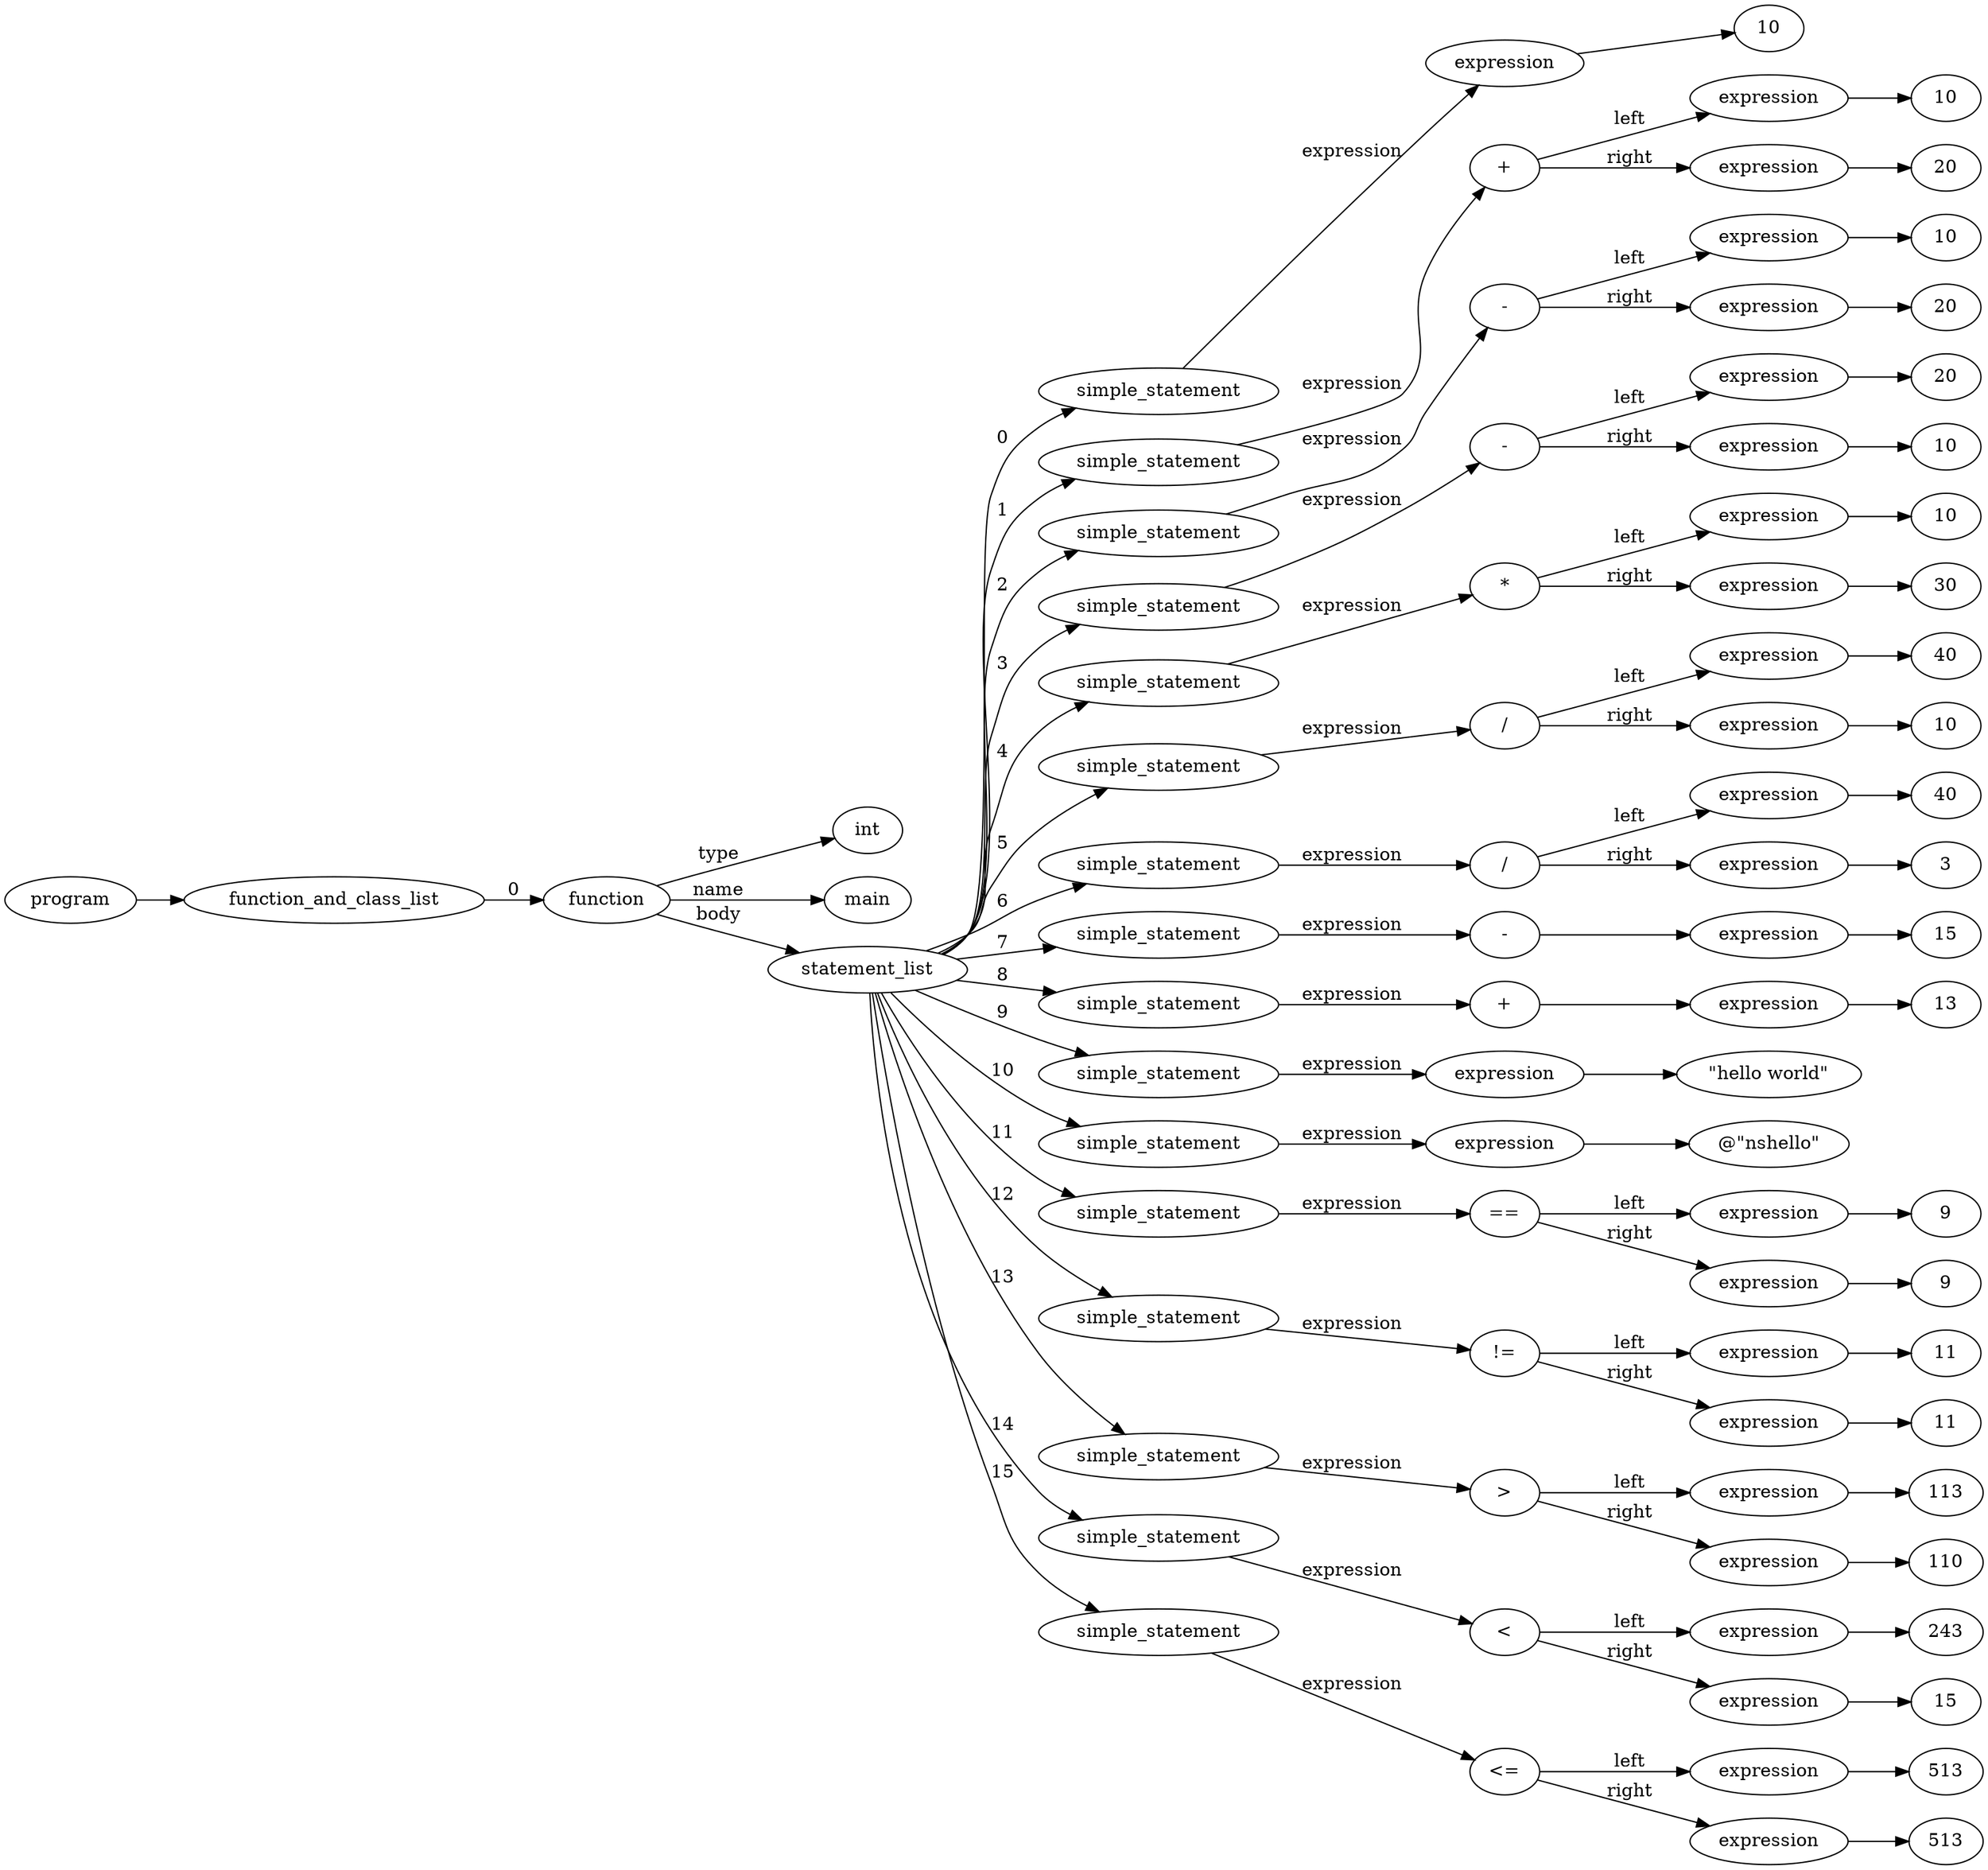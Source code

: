 digraph ObjectiveC { rankdir="LR";
87[label="program"];
87->86;
86[label="function_and_class_list"];
86->85[label="0"];
85[label="function"];
85->0[label="type"];
0[label="int"];
85->85.1 [label="name"];
85.1 [label="main"];
85->4[label="body"];
4[label="statement_list"];
4->3[label="0"];
3[label="simple_statement"];
3->2[label="expression"];
2[label="expression"];
2->1;
1[label="10"];
4->10[label="1"];
10[label="simple_statement"];
10->9[label="expression"];
9[label="expression"];
9[label="+"];
9->6[label="left"];
6[label="expression"];
6->5;
5[label="10"];
9->8[label="right"];
8[label="expression"];
8->7;
7[label="20"];
4->16[label="2"];
16[label="simple_statement"];
16->15[label="expression"];
15[label="expression"];
15[label="-"];
15->12[label="left"];
12[label="expression"];
12->11;
11[label="10"];
15->14[label="right"];
14[label="expression"];
14->13;
13[label="20"];
4->22[label="3"];
22[label="simple_statement"];
22->21[label="expression"];
21[label="expression"];
21[label="-"];
21->18[label="left"];
18[label="expression"];
18->17;
17[label="20"];
21->20[label="right"];
20[label="expression"];
20->19;
19[label="10"];
4->28[label="4"];
28[label="simple_statement"];
28->27[label="expression"];
27[label="expression"];
27[label="*"];
27->24[label="left"];
24[label="expression"];
24->23;
23[label="10"];
27->26[label="right"];
26[label="expression"];
26->25;
25[label="30"];
4->34[label="5"];
34[label="simple_statement"];
34->33[label="expression"];
33[label="expression"];
33[label="/"];
33->30[label="left"];
30[label="expression"];
30->29;
29[label="40"];
33->32[label="right"];
32[label="expression"];
32->31;
31[label="10"];
4->40[label="6"];
40[label="simple_statement"];
40->39[label="expression"];
39[label="expression"];
39[label="/"];
39->36[label="left"];
36[label="expression"];
36->35;
35[label="40"];
39->38[label="right"];
38[label="expression"];
38->37;
37[label="3"];
4->44[label="7"];
44[label="simple_statement"];
44->43[label="expression"];
43[label="expression"];
43[label="-"];
43->42;
42[label="expression"];
42->41;
41[label="15"];
4->48[label="8"];
48[label="simple_statement"];
48->47[label="expression"];
47[label="expression"];
47[label="+"];
47->46;
46[label="expression"];
46->45;
45[label="13"];
4->51[label="9"];
51[label="simple_statement"];
51->50[label="expression"];
50[label="expression"];
50->49;
49[label=<"hello world">];
4->54[label="10"];
54[label="simple_statement"];
54->53[label="expression"];
53[label="expression"];
53->52;
52[label=<@"nshello">];
4->60[label="11"];
60[label="simple_statement"];
60->59[label="expression"];
59[label="expression"];
59[label="=="];
59->56[label="left"];
56[label="expression"];
56->55;
55[label="9"];
59->58[label="right"];
58[label="expression"];
58->57;
57[label="9"];
4->66[label="12"];
66[label="simple_statement"];
66->65[label="expression"];
65[label="expression"];
65[label="!="];
65->62[label="left"];
62[label="expression"];
62->61;
61[label="11"];
65->64[label="right"];
64[label="expression"];
64->63;
63[label="11"];
4->72[label="13"];
72[label="simple_statement"];
72->71[label="expression"];
71[label="expression"];
71[label=">"];
71->68[label="left"];
68[label="expression"];
68->67;
67[label="113"];
71->70[label="right"];
70[label="expression"];
70->69;
69[label="110"];
4->78[label="14"];
78[label="simple_statement"];
78->77[label="expression"];
77[label="expression"];
77[label="<"];
77->74[label="left"];
74[label="expression"];
74->73;
73[label="243"];
77->76[label="right"];
76[label="expression"];
76->75;
75[label="15"];
4->84[label="15"];
84[label="simple_statement"];
84->83[label="expression"];
83[label="expression"];
83[label="<="];
83->80[label="left"];
80[label="expression"];
80->79;
79[label="513"];
83->82[label="right"];
82[label="expression"];
82->81;
81[label="513"];
}
